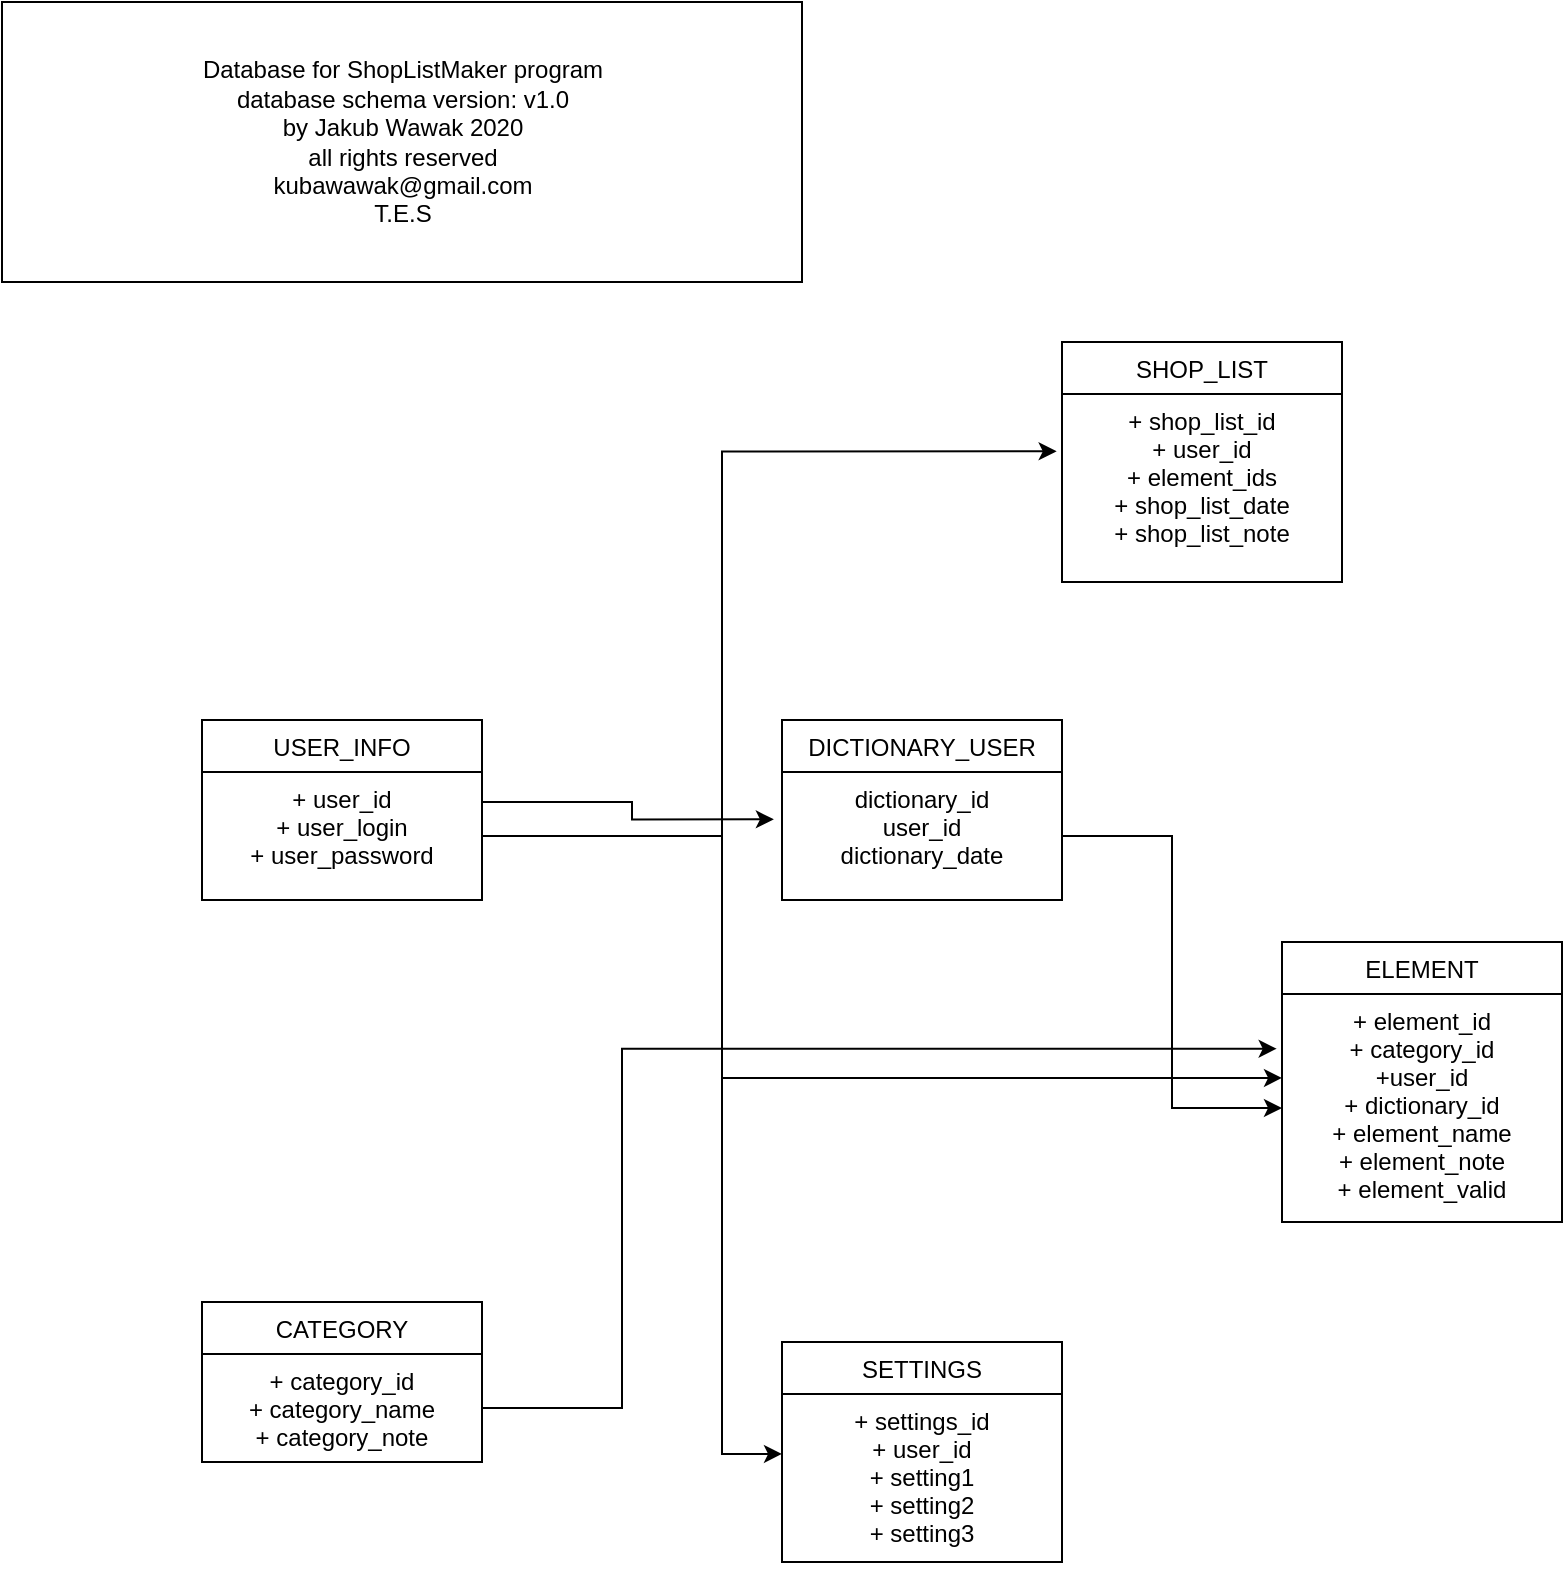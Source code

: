 <mxfile version="13.0.3" type="device"><diagram id="UQNdeoXShu6zWx092GNM" name="Page-1"><mxGraphModel dx="1104" dy="672" grid="1" gridSize="10" guides="1" tooltips="1" connect="1" arrows="1" fold="1" page="1" pageScale="1" pageWidth="827" pageHeight="583" math="0" shadow="0"><root><mxCell id="0"/><mxCell id="1" parent="0"/><mxCell id="P8V6kT3_lwb0Imkuusjb-1" value="USER_INFO" style="swimlane;fontStyle=0;childLayout=stackLayout;horizontal=1;startSize=26;fillColor=none;horizontalStack=0;resizeParent=1;resizeParentMax=0;resizeLast=0;collapsible=1;marginBottom=0;" vertex="1" parent="1"><mxGeometry x="110" y="369" width="140" height="90" as="geometry"/></mxCell><mxCell id="P8V6kT3_lwb0Imkuusjb-2" value="+ user_id&#10;+ user_login&#10;+ user_password" style="text;strokeColor=none;fillColor=none;align=center;verticalAlign=top;spacingLeft=4;spacingRight=4;overflow=hidden;rotatable=0;points=[[0,0.5],[1,0.5]];portConstraint=eastwest;" vertex="1" parent="P8V6kT3_lwb0Imkuusjb-1"><mxGeometry y="26" width="140" height="64" as="geometry"/></mxCell><mxCell id="P8V6kT3_lwb0Imkuusjb-5" value="DICTIONARY_USER" style="swimlane;fontStyle=0;childLayout=stackLayout;horizontal=1;startSize=26;fillColor=none;horizontalStack=0;resizeParent=1;resizeParentMax=0;resizeLast=0;collapsible=1;marginBottom=0;align=center;" vertex="1" parent="1"><mxGeometry x="400" y="369" width="140" height="90" as="geometry"/></mxCell><mxCell id="P8V6kT3_lwb0Imkuusjb-6" value="dictionary_id&#10;user_id&#10;dictionary_date" style="text;strokeColor=none;fillColor=none;align=center;verticalAlign=top;spacingLeft=4;spacingRight=4;overflow=hidden;rotatable=0;points=[[0,0.5],[1,0.5]];portConstraint=eastwest;" vertex="1" parent="P8V6kT3_lwb0Imkuusjb-5"><mxGeometry y="26" width="140" height="64" as="geometry"/></mxCell><mxCell id="P8V6kT3_lwb0Imkuusjb-18" style="edgeStyle=orthogonalEdgeStyle;rounded=0;orthogonalLoop=1;jettySize=auto;html=1;exitX=1;exitY=0.5;exitDx=0;exitDy=0;entryX=-0.029;entryY=0.37;entryDx=0;entryDy=0;entryPerimeter=0;" edge="1" parent="1" source="P8V6kT3_lwb0Imkuusjb-2" target="P8V6kT3_lwb0Imkuusjb-6"><mxGeometry relative="1" as="geometry"><Array as="points"><mxPoint x="250" y="410"/><mxPoint x="325" y="410"/><mxPoint x="325" y="419"/></Array></mxGeometry></mxCell><mxCell id="P8V6kT3_lwb0Imkuusjb-10" value="CATEGORY" style="swimlane;fontStyle=0;childLayout=stackLayout;horizontal=1;startSize=26;fillColor=none;horizontalStack=0;resizeParent=1;resizeParentMax=0;resizeLast=0;collapsible=1;marginBottom=0;align=center;" vertex="1" parent="1"><mxGeometry x="110" y="660" width="140" height="80" as="geometry"/></mxCell><mxCell id="P8V6kT3_lwb0Imkuusjb-11" value="+ category_id&#10;+ category_name&#10;+ category_note" style="text;strokeColor=none;fillColor=none;align=center;verticalAlign=top;spacingLeft=4;spacingRight=4;overflow=hidden;rotatable=0;points=[[0,0.5],[1,0.5]];portConstraint=eastwest;" vertex="1" parent="P8V6kT3_lwb0Imkuusjb-10"><mxGeometry y="26" width="140" height="54" as="geometry"/></mxCell><mxCell id="P8V6kT3_lwb0Imkuusjb-20" style="edgeStyle=orthogonalEdgeStyle;rounded=0;orthogonalLoop=1;jettySize=auto;html=1;exitX=1;exitY=0.5;exitDx=0;exitDy=0;entryX=0;entryY=0.368;entryDx=0;entryDy=0;entryPerimeter=0;" edge="1" parent="1" source="P8V6kT3_lwb0Imkuusjb-2" target="P8V6kT3_lwb0Imkuusjb-15"><mxGeometry relative="1" as="geometry"><Array as="points"><mxPoint x="370" y="427"/><mxPoint x="370" y="548"/></Array></mxGeometry></mxCell><mxCell id="P8V6kT3_lwb0Imkuusjb-21" style="edgeStyle=orthogonalEdgeStyle;rounded=0;orthogonalLoop=1;jettySize=auto;html=1;exitX=1;exitY=0.5;exitDx=0;exitDy=0;entryX=-0.019;entryY=0.24;entryDx=0;entryDy=0;entryPerimeter=0;" edge="1" parent="1" source="P8V6kT3_lwb0Imkuusjb-11" target="P8V6kT3_lwb0Imkuusjb-15"><mxGeometry relative="1" as="geometry"><Array as="points"><mxPoint x="320" y="713"/><mxPoint x="320" y="533"/></Array></mxGeometry></mxCell><mxCell id="P8V6kT3_lwb0Imkuusjb-22" value="Database for ShopListMaker program&lt;br&gt;database schema version: v1.0&lt;br&gt;by Jakub Wawak 2020&lt;br&gt;all rights reserved&lt;br&gt;kubawawak@gmail.com&lt;br&gt;T.E.S" style="html=1;align=center;" vertex="1" parent="1"><mxGeometry x="10" y="10" width="400" height="140" as="geometry"/></mxCell><mxCell id="P8V6kT3_lwb0Imkuusjb-14" value="ELEMENT" style="swimlane;fontStyle=0;childLayout=stackLayout;horizontal=1;startSize=26;fillColor=none;horizontalStack=0;resizeParent=1;resizeParentMax=0;resizeLast=0;collapsible=1;marginBottom=0;align=center;" vertex="1" parent="1"><mxGeometry x="650" y="480" width="140" height="140" as="geometry"/></mxCell><mxCell id="P8V6kT3_lwb0Imkuusjb-15" value="+ element_id&#10;+ category_id&#10;+user_id&#10;+ dictionary_id&#10;+ element_name&#10;+ element_note&#10;+ element_valid" style="text;strokeColor=none;fillColor=none;align=center;verticalAlign=top;spacingLeft=4;spacingRight=4;overflow=hidden;rotatable=0;points=[[0,0.5],[1,0.5]];portConstraint=eastwest;" vertex="1" parent="P8V6kT3_lwb0Imkuusjb-14"><mxGeometry y="26" width="140" height="114" as="geometry"/></mxCell><mxCell id="P8V6kT3_lwb0Imkuusjb-23" style="edgeStyle=orthogonalEdgeStyle;rounded=0;orthogonalLoop=1;jettySize=auto;html=1;exitX=1;exitY=0.5;exitDx=0;exitDy=0;entryX=0;entryY=0.5;entryDx=0;entryDy=0;" edge="1" parent="1" source="P8V6kT3_lwb0Imkuusjb-6" target="P8V6kT3_lwb0Imkuusjb-15"><mxGeometry relative="1" as="geometry"/></mxCell><mxCell id="P8V6kT3_lwb0Imkuusjb-28" value="SETTINGS" style="swimlane;fontStyle=0;childLayout=stackLayout;horizontal=1;startSize=26;fillColor=none;horizontalStack=0;resizeParent=1;resizeParentMax=0;resizeLast=0;collapsible=1;marginBottom=0;align=center;" vertex="1" parent="1"><mxGeometry x="400" y="680" width="140" height="110" as="geometry"/></mxCell><mxCell id="P8V6kT3_lwb0Imkuusjb-29" value="+ settings_id&#10;+ user_id&#10;+ setting1&#10;+ setting2&#10;+ setting3" style="text;strokeColor=none;fillColor=none;align=center;verticalAlign=top;spacingLeft=4;spacingRight=4;overflow=hidden;rotatable=0;points=[[0,0.5],[1,0.5]];portConstraint=eastwest;" vertex="1" parent="P8V6kT3_lwb0Imkuusjb-28"><mxGeometry y="26" width="140" height="84" as="geometry"/></mxCell><mxCell id="P8V6kT3_lwb0Imkuusjb-32" style="edgeStyle=orthogonalEdgeStyle;rounded=0;orthogonalLoop=1;jettySize=auto;html=1;exitX=1;exitY=0.5;exitDx=0;exitDy=0;entryX=0;entryY=0.357;entryDx=0;entryDy=0;entryPerimeter=0;" edge="1" parent="1" source="P8V6kT3_lwb0Imkuusjb-2" target="P8V6kT3_lwb0Imkuusjb-29"><mxGeometry relative="1" as="geometry"><Array as="points"><mxPoint x="370" y="427"/><mxPoint x="370" y="736"/></Array></mxGeometry></mxCell><mxCell id="P8V6kT3_lwb0Imkuusjb-33" value="SHOP_LIST" style="swimlane;fontStyle=0;childLayout=stackLayout;horizontal=1;startSize=26;fillColor=none;horizontalStack=0;resizeParent=1;resizeParentMax=0;resizeLast=0;collapsible=1;marginBottom=0;align=center;" vertex="1" parent="1"><mxGeometry x="540" y="180" width="140" height="120" as="geometry"/></mxCell><mxCell id="P8V6kT3_lwb0Imkuusjb-34" value="+ shop_list_id&#10;+ user_id&#10;+ element_ids&#10;+ shop_list_date&#10;+ shop_list_note" style="text;strokeColor=none;fillColor=none;align=center;verticalAlign=top;spacingLeft=4;spacingRight=4;overflow=hidden;rotatable=0;points=[[0,0.5],[1,0.5]];portConstraint=eastwest;" vertex="1" parent="P8V6kT3_lwb0Imkuusjb-33"><mxGeometry y="26" width="140" height="94" as="geometry"/></mxCell><mxCell id="P8V6kT3_lwb0Imkuusjb-37" style="edgeStyle=orthogonalEdgeStyle;rounded=0;orthogonalLoop=1;jettySize=auto;html=1;exitX=1;exitY=0.5;exitDx=0;exitDy=0;entryX=-0.019;entryY=0.305;entryDx=0;entryDy=0;entryPerimeter=0;" edge="1" parent="1" source="P8V6kT3_lwb0Imkuusjb-2" target="P8V6kT3_lwb0Imkuusjb-34"><mxGeometry relative="1" as="geometry"><Array as="points"><mxPoint x="370" y="427"/><mxPoint x="370" y="235"/></Array></mxGeometry></mxCell></root></mxGraphModel></diagram></mxfile>